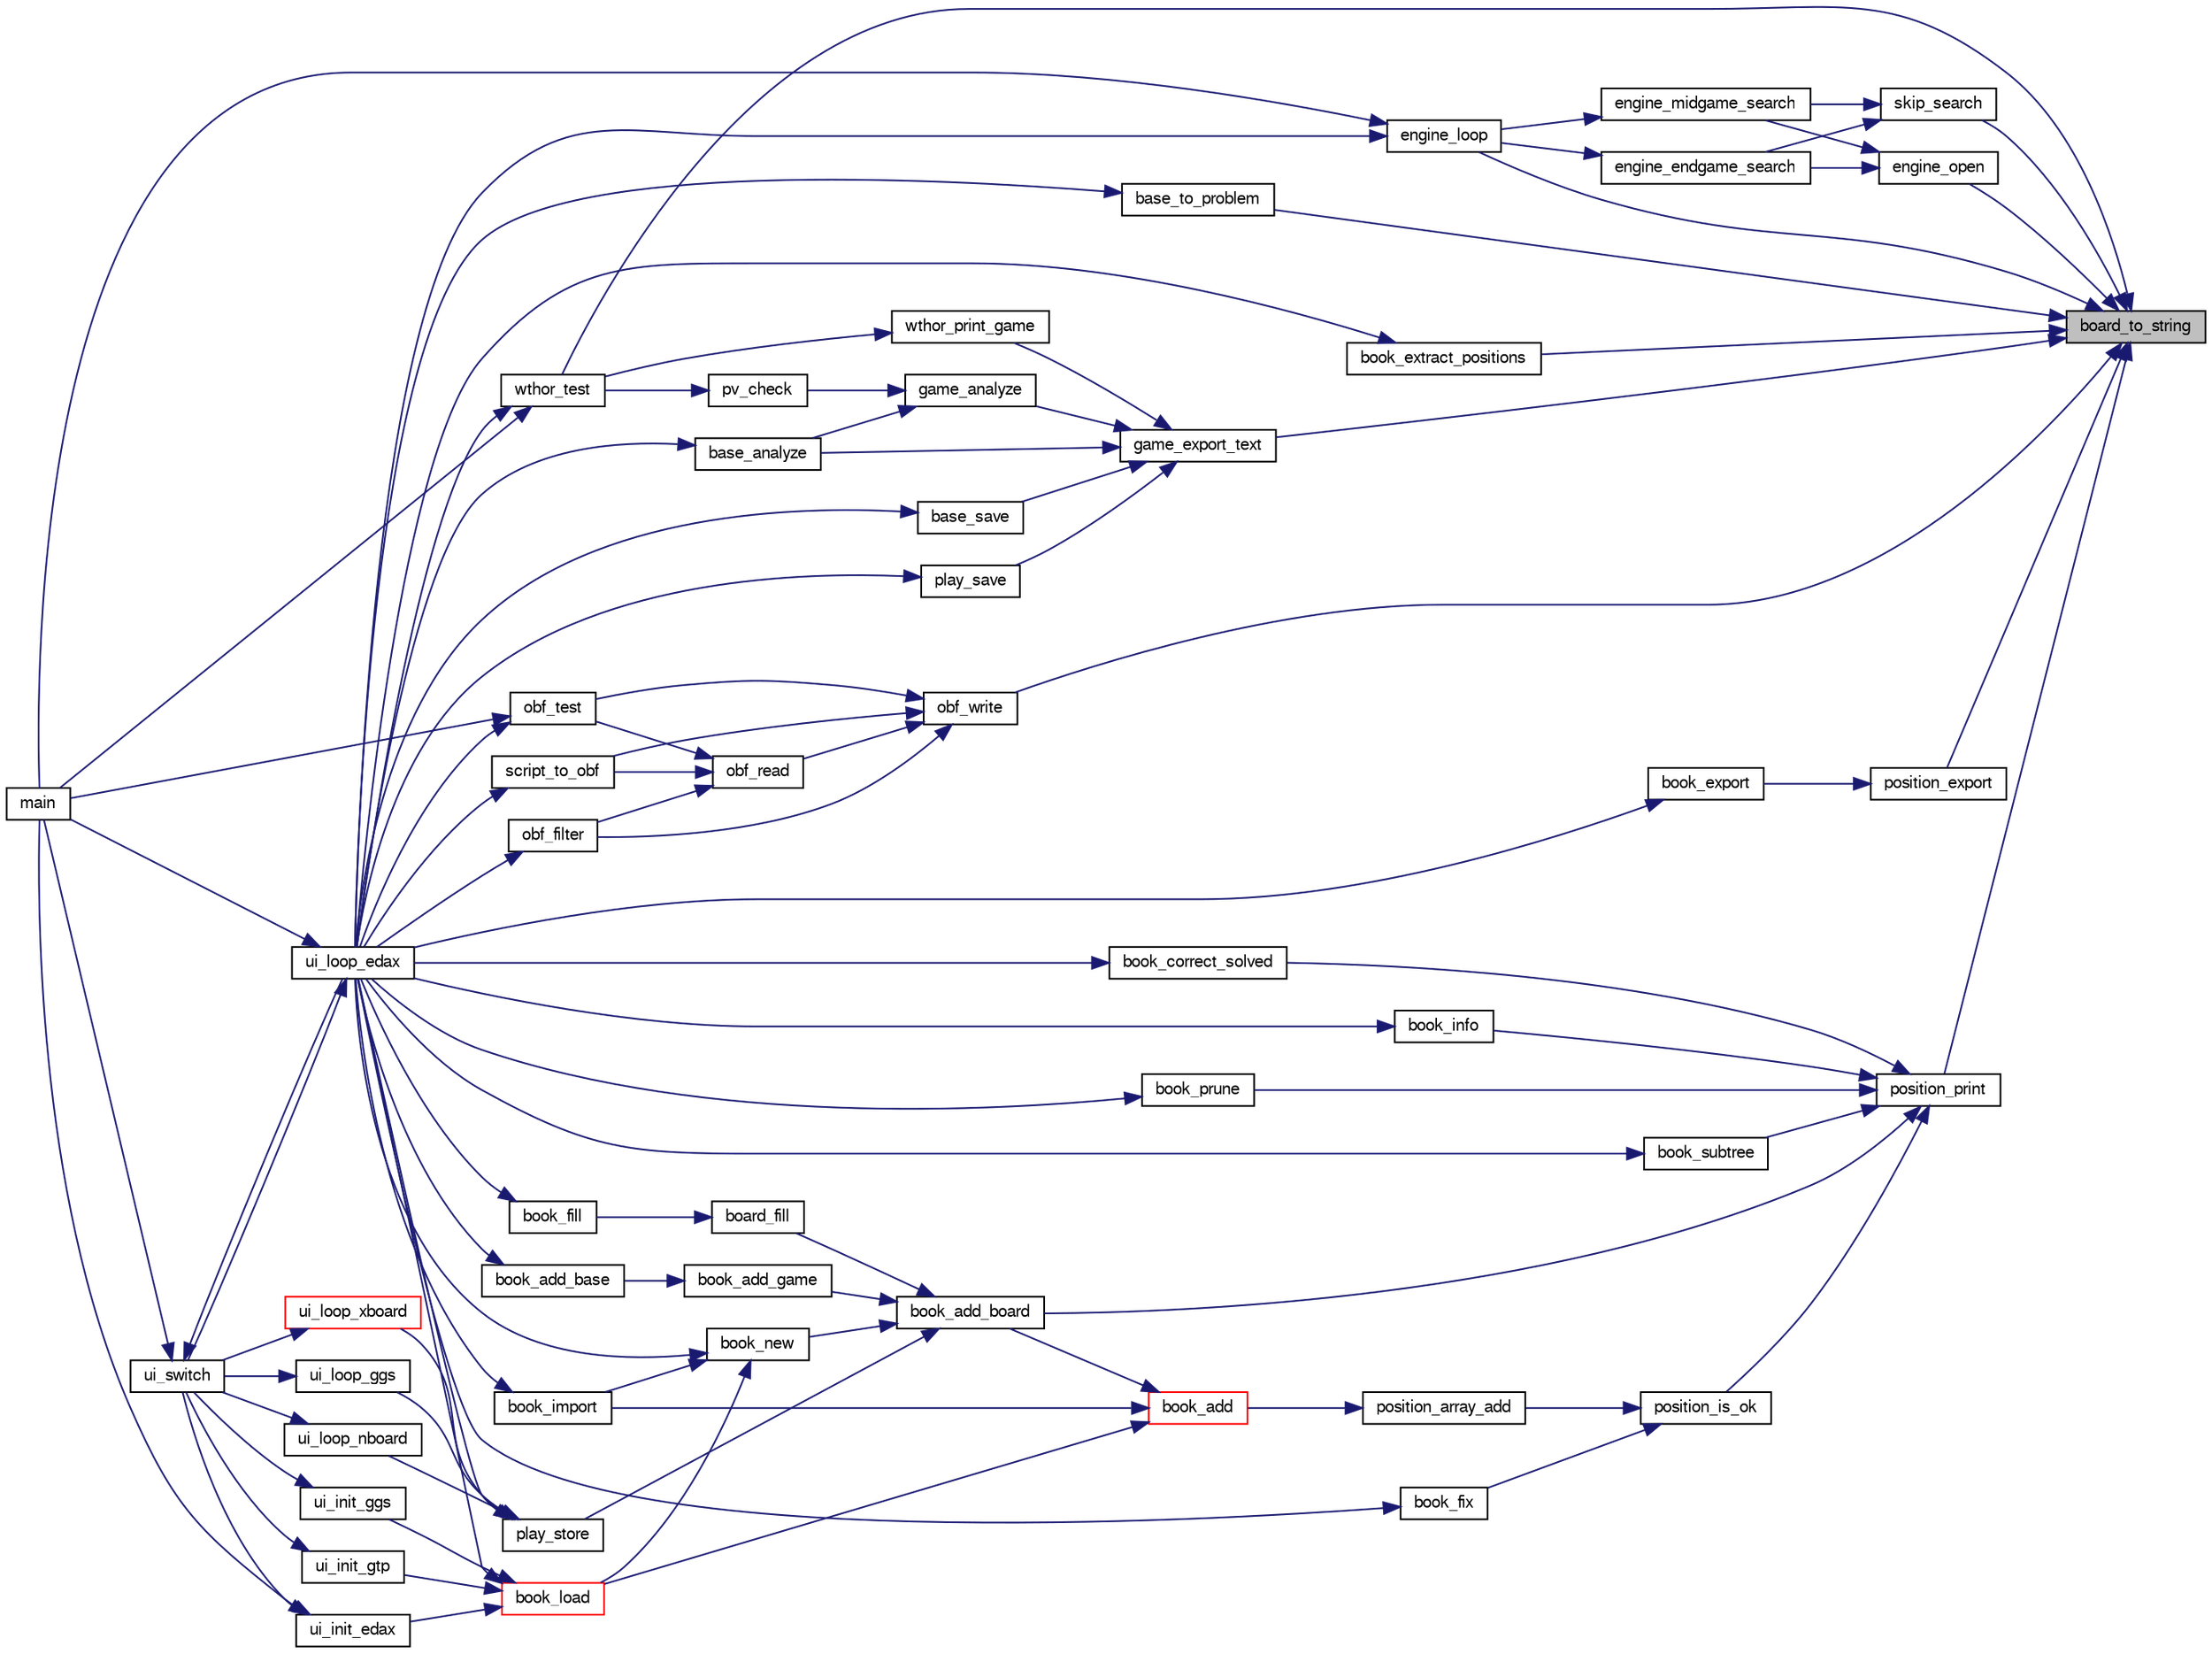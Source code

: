 digraph "board_to_string"
{
 // LATEX_PDF_SIZE
  bgcolor="transparent";
  edge [fontname="FreeSans",fontsize="10",labelfontname="FreeSans",labelfontsize="10"];
  node [fontname="FreeSans",fontsize="10",shape=record];
  rankdir="RL";
  Node1 [label="board_to_string",height=0.2,width=0.4,color="black", fillcolor="grey75", style="filled", fontcolor="black",tooltip="convert the to a compact string."];
  Node1 -> Node2 [dir="back",color="midnightblue",fontsize="10",style="solid",fontname="FreeSans"];
  Node2 [label="base_to_problem",height=0.2,width=0.4,color="black",URL="$base_8c.html#a11a466175031953258681eb35ff3676a",tooltip="Convert a game database to a set of problems."];
  Node2 -> Node3 [dir="back",color="midnightblue",fontsize="10",style="solid",fontname="FreeSans"];
  Node3 [label="ui_loop_edax",height=0.2,width=0.4,color="black",URL="$edax_8c.html#a2354b96c7688bae32bedb6203d672f50",tooltip="Loop event."];
  Node3 -> Node4 [dir="back",color="midnightblue",fontsize="10",style="solid",fontname="FreeSans"];
  Node4 [label="main",height=0.2,width=0.4,color="black",URL="$main_8c.html#a3c04138a5bfe5d72780bb7e82a18e627",tooltip="edax main function."];
  Node3 -> Node5 [dir="back",color="midnightblue",fontsize="10",style="solid",fontname="FreeSans"];
  Node5 [label="ui_switch",height=0.2,width=0.4,color="black",URL="$ui_8c.html#a4234d6b0fd690186ef0ec2fc2eba2d4d",tooltip="Switch between different User Interface."];
  Node5 -> Node4 [dir="back",color="midnightblue",fontsize="10",style="solid",fontname="FreeSans"];
  Node5 -> Node3 [dir="back",color="midnightblue",fontsize="10",style="solid",fontname="FreeSans"];
  Node1 -> Node6 [dir="back",color="midnightblue",fontsize="10",style="solid",fontname="FreeSans"];
  Node6 [label="book_extract_positions",height=0.2,width=0.4,color="black",URL="$book_8c.html#a0e747ea137315fed0a141a8b371c8960",tooltip="print a set of position."];
  Node6 -> Node3 [dir="back",color="midnightblue",fontsize="10",style="solid",fontname="FreeSans"];
  Node1 -> Node7 [dir="back",color="midnightblue",fontsize="10",style="solid",fontname="FreeSans"];
  Node7 [label="engine_loop",height=0.2,width=0.4,color="black",URL="$cassio_8c.html#a3c5b977358cdb105de103ac2c2829f01",tooltip="Loop event."];
  Node7 -> Node4 [dir="back",color="midnightblue",fontsize="10",style="solid",fontname="FreeSans"];
  Node7 -> Node3 [dir="back",color="midnightblue",fontsize="10",style="solid",fontname="FreeSans"];
  Node1 -> Node8 [dir="back",color="midnightblue",fontsize="10",style="solid",fontname="FreeSans"];
  Node8 [label="engine_open",height=0.2,width=0.4,color="black",URL="$cassio_8c.html#a9ff171085ccae4be6241cd583028adcf",tooltip="Open search engine."];
  Node8 -> Node9 [dir="back",color="midnightblue",fontsize="10",style="solid",fontname="FreeSans"];
  Node9 [label="engine_endgame_search",height=0.2,width=0.4,color="black",URL="$cassio_8c.html#a59118e647ced4f05560b431b30ad73b9",tooltip="Endgame search."];
  Node9 -> Node7 [dir="back",color="midnightblue",fontsize="10",style="solid",fontname="FreeSans"];
  Node8 -> Node10 [dir="back",color="midnightblue",fontsize="10",style="solid",fontname="FreeSans"];
  Node10 [label="engine_midgame_search",height=0.2,width=0.4,color="black",URL="$cassio_8c.html#a71ebe2bfb187238a48c94edd82cb3024",tooltip="Midgame search."];
  Node10 -> Node7 [dir="back",color="midnightblue",fontsize="10",style="solid",fontname="FreeSans"];
  Node1 -> Node11 [dir="back",color="midnightblue",fontsize="10",style="solid",fontname="FreeSans"];
  Node11 [label="game_export_text",height=0.2,width=0.4,color="black",URL="$game_8c.html#a62b6bc0719281a1beb368799478f8332",tooltip="Write a game to a text file."];
  Node11 -> Node12 [dir="back",color="midnightblue",fontsize="10",style="solid",fontname="FreeSans"];
  Node12 [label="base_analyze",height=0.2,width=0.4,color="black",URL="$base_8c.html#a130adf3915feeb8dd21edd8c715c220f",tooltip="Base analysis."];
  Node12 -> Node3 [dir="back",color="midnightblue",fontsize="10",style="solid",fontname="FreeSans"];
  Node11 -> Node13 [dir="back",color="midnightblue",fontsize="10",style="solid",fontname="FreeSans"];
  Node13 [label="base_save",height=0.2,width=0.4,color="black",URL="$base_8c.html#a290adf2a96f38b6d37874b1486027ec8",tooltip="Save a game database."];
  Node13 -> Node3 [dir="back",color="midnightblue",fontsize="10",style="solid",fontname="FreeSans"];
  Node11 -> Node14 [dir="back",color="midnightblue",fontsize="10",style="solid",fontname="FreeSans"];
  Node14 [label="game_analyze",height=0.2,width=0.4,color="black",URL="$game_8c.html#a17775ff0efa3d8592bed935dedb31a45",tooltip="Analyze an endgame."];
  Node14 -> Node12 [dir="back",color="midnightblue",fontsize="10",style="solid",fontname="FreeSans"];
  Node14 -> Node15 [dir="back",color="midnightblue",fontsize="10",style="solid",fontname="FreeSans"];
  Node15 [label="pv_check",height=0.2,width=0.4,color="black",URL="$base_8c.html#ae5fd96b2c5fc0853715832158d172eb0",tooltip="Verify that a PV does not contain errors."];
  Node15 -> Node16 [dir="back",color="midnightblue",fontsize="10",style="solid",fontname="FreeSans"];
  Node16 [label="wthor_test",height=0.2,width=0.4,color="black",URL="$base_8c.html#acd4aaf9717e79148da6c763b1c022016",tooltip="Test Search with a wthor base."];
  Node16 -> Node4 [dir="back",color="midnightblue",fontsize="10",style="solid",fontname="FreeSans"];
  Node16 -> Node3 [dir="back",color="midnightblue",fontsize="10",style="solid",fontname="FreeSans"];
  Node11 -> Node17 [dir="back",color="midnightblue",fontsize="10",style="solid",fontname="FreeSans"];
  Node17 [label="play_save",height=0.2,width=0.4,color="black",URL="$play_8c.html#a6bfab22913b749330068bde2bb80afa3",tooltip="Save a played game."];
  Node17 -> Node3 [dir="back",color="midnightblue",fontsize="10",style="solid",fontname="FreeSans"];
  Node11 -> Node18 [dir="back",color="midnightblue",fontsize="10",style="solid",fontname="FreeSans"];
  Node18 [label="wthor_print_game",height=0.2,width=0.4,color="black",URL="$base_8c.html#a8e5fad7957b25e222378c9704bef3593",tooltip="print a wthor game."];
  Node18 -> Node16 [dir="back",color="midnightblue",fontsize="10",style="solid",fontname="FreeSans"];
  Node1 -> Node19 [dir="back",color="midnightblue",fontsize="10",style="solid",fontname="FreeSans"];
  Node19 [label="obf_write",height=0.2,width=0.4,color="black",URL="$obftest_8c.html#a1045289ff8432fa7af781dca57c68d4c",tooltip="Write an OBF structure."];
  Node19 -> Node20 [dir="back",color="midnightblue",fontsize="10",style="solid",fontname="FreeSans"];
  Node20 [label="obf_filter",height=0.2,width=0.4,color="black",URL="$obftest_8c.html#a7782dc1dd1a76136a7220e27eb5b29c3",tooltip="Select hard position from an OBF file."];
  Node20 -> Node3 [dir="back",color="midnightblue",fontsize="10",style="solid",fontname="FreeSans"];
  Node19 -> Node21 [dir="back",color="midnightblue",fontsize="10",style="solid",fontname="FreeSans"];
  Node21 [label="obf_read",height=0.2,width=0.4,color="black",URL="$obftest_8c.html#ad0e1ab232d12c1548efa3445e9fc7051",tooltip="Read an OBF structure."];
  Node21 -> Node20 [dir="back",color="midnightblue",fontsize="10",style="solid",fontname="FreeSans"];
  Node21 -> Node22 [dir="back",color="midnightblue",fontsize="10",style="solid",fontname="FreeSans"];
  Node22 [label="obf_test",height=0.2,width=0.4,color="black",URL="$obftest_8c.html#af8974909ba686b74a0620bdcc7ef5f81",tooltip="Test an OBF file."];
  Node22 -> Node4 [dir="back",color="midnightblue",fontsize="10",style="solid",fontname="FreeSans"];
  Node22 -> Node3 [dir="back",color="midnightblue",fontsize="10",style="solid",fontname="FreeSans"];
  Node21 -> Node23 [dir="back",color="midnightblue",fontsize="10",style="solid",fontname="FreeSans"];
  Node23 [label="script_to_obf",height=0.2,width=0.4,color="black",URL="$obftest_8c.html#ad1bc6f7d32d2b1775f5e91f2d2e0f8b8",tooltip="Build an OBF file from a Script file."];
  Node23 -> Node3 [dir="back",color="midnightblue",fontsize="10",style="solid",fontname="FreeSans"];
  Node19 -> Node22 [dir="back",color="midnightblue",fontsize="10",style="solid",fontname="FreeSans"];
  Node19 -> Node23 [dir="back",color="midnightblue",fontsize="10",style="solid",fontname="FreeSans"];
  Node1 -> Node24 [dir="back",color="midnightblue",fontsize="10",style="solid",fontname="FreeSans"];
  Node24 [label="position_export",height=0.2,width=0.4,color="black",URL="$book_8c.html#a23e6bb5a1180bb2603a0af6a1b645d15",tooltip="write a position."];
  Node24 -> Node25 [dir="back",color="midnightblue",fontsize="10",style="solid",fontname="FreeSans"];
  Node25 [label="book_export",height=0.2,width=0.4,color="black",URL="$book_8c.html#a8070e8ebbf13e4e0718933512e845b9b",tooltip="Export an opening book."];
  Node25 -> Node3 [dir="back",color="midnightblue",fontsize="10",style="solid",fontname="FreeSans"];
  Node1 -> Node26 [dir="back",color="midnightblue",fontsize="10",style="solid",fontname="FreeSans"];
  Node26 [label="position_print",height=0.2,width=0.4,color="black",URL="$book_8c.html#a804457298fe82d9bbfb92588288aa406",tooltip="print a position in a compact but readable format."];
  Node26 -> Node27 [dir="back",color="midnightblue",fontsize="10",style="solid",fontname="FreeSans"];
  Node27 [label="book_add_board",height=0.2,width=0.4,color="black",URL="$book_8c.html#a429dbc3a206062b05e0e9da5f6fd8452",tooltip="Add a position."];
  Node27 -> Node28 [dir="back",color="midnightblue",fontsize="10",style="solid",fontname="FreeSans"];
  Node28 [label="board_fill",height=0.2,width=0.4,color="black",URL="$book_8c.html#abdce4d74200559a64a4a498f952cfe96",tooltip="Fill the opening book."];
  Node28 -> Node29 [dir="back",color="midnightblue",fontsize="10",style="solid",fontname="FreeSans"];
  Node29 [label="book_fill",height=0.2,width=0.4,color="black",URL="$book_8c.html#a8b077347609455ad7b3647212dde9cff",tooltip="Fill a book."];
  Node29 -> Node3 [dir="back",color="midnightblue",fontsize="10",style="solid",fontname="FreeSans"];
  Node27 -> Node30 [dir="back",color="midnightblue",fontsize="10",style="solid",fontname="FreeSans"];
  Node30 [label="book_add_game",height=0.2,width=0.4,color="black",URL="$book_8c.html#aea8461bde1df7dad3d55f9589c1ed586",tooltip="Add positions from a game."];
  Node30 -> Node31 [dir="back",color="midnightblue",fontsize="10",style="solid",fontname="FreeSans"];
  Node31 [label="book_add_base",height=0.2,width=0.4,color="black",URL="$book_8c.html#af1d5717ff0e5c8adb16ec5f86197cc33",tooltip="Add positions from a game database."];
  Node31 -> Node3 [dir="back",color="midnightblue",fontsize="10",style="solid",fontname="FreeSans"];
  Node27 -> Node32 [dir="back",color="midnightblue",fontsize="10",style="solid",fontname="FreeSans"];
  Node32 [label="book_new",height=0.2,width=0.4,color="black",URL="$book_8c.html#ad5b3cab81d4692d626c6f7c6d9de87e5",tooltip="Create a new opening book."];
  Node32 -> Node33 [dir="back",color="midnightblue",fontsize="10",style="solid",fontname="FreeSans"];
  Node33 [label="book_import",height=0.2,width=0.4,color="black",URL="$book_8c.html#a4712b08434258f4d8d8808cc6ce94914",tooltip="Import an opening book."];
  Node33 -> Node3 [dir="back",color="midnightblue",fontsize="10",style="solid",fontname="FreeSans"];
  Node32 -> Node34 [dir="back",color="midnightblue",fontsize="10",style="solid",fontname="FreeSans"];
  Node34 [label="book_load",height=0.2,width=0.4,color="red",URL="$book_8c.html#ae4908276236d3d01b1368df695396207",tooltip="Load the opening book."];
  Node34 -> Node35 [dir="back",color="midnightblue",fontsize="10",style="solid",fontname="FreeSans"];
  Node35 [label="ui_init_edax",height=0.2,width=0.4,color="black",URL="$edax_8c.html#a81c315385e722ec80548a441fb48f2d1",tooltip="initialize edax protocol."];
  Node35 -> Node4 [dir="back",color="midnightblue",fontsize="10",style="solid",fontname="FreeSans"];
  Node35 -> Node5 [dir="back",color="midnightblue",fontsize="10",style="solid",fontname="FreeSans"];
  Node34 -> Node36 [dir="back",color="midnightblue",fontsize="10",style="solid",fontname="FreeSans"];
  Node36 [label="ui_init_ggs",height=0.2,width=0.4,color="black",URL="$ggs_8c.html#aca24423d5b56d3910b76408a0f9712f7",tooltip="ui_init_ggs"];
  Node36 -> Node5 [dir="back",color="midnightblue",fontsize="10",style="solid",fontname="FreeSans"];
  Node34 -> Node37 [dir="back",color="midnightblue",fontsize="10",style="solid",fontname="FreeSans"];
  Node37 [label="ui_init_gtp",height=0.2,width=0.4,color="black",URL="$gtp_8c.html#a7b42dec8ff972c87d5daee524f7e1cc1",tooltip="initialize edax protocol"];
  Node37 -> Node5 [dir="back",color="midnightblue",fontsize="10",style="solid",fontname="FreeSans"];
  Node34 -> Node3 [dir="back",color="midnightblue",fontsize="10",style="solid",fontname="FreeSans"];
  Node32 -> Node3 [dir="back",color="midnightblue",fontsize="10",style="solid",fontname="FreeSans"];
  Node27 -> Node40 [dir="back",color="midnightblue",fontsize="10",style="solid",fontname="FreeSans"];
  Node40 [label="play_store",height=0.2,width=0.4,color="black",URL="$play_8c.html#a050579c3f94a2d5990bc186369ad7980",tooltip="store the game into the opening book"];
  Node40 -> Node3 [dir="back",color="midnightblue",fontsize="10",style="solid",fontname="FreeSans"];
  Node40 -> Node41 [dir="back",color="midnightblue",fontsize="10",style="solid",fontname="FreeSans"];
  Node41 [label="ui_loop_ggs",height=0.2,width=0.4,color="black",URL="$ggs_8c.html#a245d5c8f964506584b8d505c7305eb94",tooltip="ui_loop_ggs"];
  Node41 -> Node5 [dir="back",color="midnightblue",fontsize="10",style="solid",fontname="FreeSans"];
  Node40 -> Node42 [dir="back",color="midnightblue",fontsize="10",style="solid",fontname="FreeSans"];
  Node42 [label="ui_loop_nboard",height=0.2,width=0.4,color="black",URL="$nboard_8c.html#a13ec69450a157e8cbf526b11d1a27be6",tooltip="Loop event."];
  Node42 -> Node5 [dir="back",color="midnightblue",fontsize="10",style="solid",fontname="FreeSans"];
  Node40 -> Node43 [dir="back",color="midnightblue",fontsize="10",style="solid",fontname="FreeSans"];
  Node43 [label="ui_loop_xboard",height=0.2,width=0.4,color="red",URL="$ui_8h.html#af80ec70d3d08eb4c17c84d3997aaba0f",tooltip="Loop event."];
  Node43 -> Node5 [dir="back",color="midnightblue",fontsize="10",style="solid",fontname="FreeSans"];
  Node26 -> Node45 [dir="back",color="midnightblue",fontsize="10",style="solid",fontname="FreeSans"];
  Node45 [label="book_correct_solved",height=0.2,width=0.4,color="black",URL="$book_8c.html#a5d47bbd4e02ae5c77348337d33a5a5d1",tooltip="Correct wrong solved score in the book."];
  Node45 -> Node3 [dir="back",color="midnightblue",fontsize="10",style="solid",fontname="FreeSans"];
  Node26 -> Node46 [dir="back",color="midnightblue",fontsize="10",style="solid",fontname="FreeSans"];
  Node46 [label="book_info",height=0.2,width=0.4,color="black",URL="$book_8c.html#a5a7d12d4c9277785d0e8781e92262ed2",tooltip="display some book's informations."];
  Node46 -> Node3 [dir="back",color="midnightblue",fontsize="10",style="solid",fontname="FreeSans"];
  Node26 -> Node47 [dir="back",color="midnightblue",fontsize="10",style="solid",fontname="FreeSans"];
  Node47 [label="book_prune",height=0.2,width=0.4,color="black",URL="$book_8c.html#ab50384fa046cdc1e2c4b160aef84cf6a",tooltip="Prune a book."];
  Node47 -> Node3 [dir="back",color="midnightblue",fontsize="10",style="solid",fontname="FreeSans"];
  Node26 -> Node48 [dir="back",color="midnightblue",fontsize="10",style="solid",fontname="FreeSans"];
  Node48 [label="book_subtree",height=0.2,width=0.4,color="black",URL="$book_8c.html#a54e2a9a31eaf5be229ebfb49e200065b",tooltip="Prune a book."];
  Node48 -> Node3 [dir="back",color="midnightblue",fontsize="10",style="solid",fontname="FreeSans"];
  Node26 -> Node49 [dir="back",color="midnightblue",fontsize="10",style="solid",fontname="FreeSans"];
  Node49 [label="position_is_ok",height=0.2,width=0.4,color="black",URL="$book_8c.html#a72ebb0fd09a7722748b1a0c46f42312e",tooltip="Check if position is ok or need fixing."];
  Node49 -> Node50 [dir="back",color="midnightblue",fontsize="10",style="solid",fontname="FreeSans"];
  Node50 [label="book_fix",height=0.2,width=0.4,color="black",URL="$book_8c.html#aa2ad325e4b8a91c0c2022f74ae16365e",tooltip="Fix a book."];
  Node50 -> Node3 [dir="back",color="midnightblue",fontsize="10",style="solid",fontname="FreeSans"];
  Node49 -> Node51 [dir="back",color="midnightblue",fontsize="10",style="solid",fontname="FreeSans"];
  Node51 [label="position_array_add",height=0.2,width=0.4,color="black",URL="$book_8c.html#a33dd65578cee2bb82c44f6b5bcc7ca70",tooltip="Add a position to the array."];
  Node51 -> Node52 [dir="back",color="midnightblue",fontsize="10",style="solid",fontname="FreeSans"];
  Node52 [label="book_add",height=0.2,width=0.4,color="red",URL="$book_8c.html#a7599271392bdcf62052bcd8f4e9283e7",tooltip="Add a position to the book."];
  Node52 -> Node27 [dir="back",color="midnightblue",fontsize="10",style="solid",fontname="FreeSans"];
  Node52 -> Node33 [dir="back",color="midnightblue",fontsize="10",style="solid",fontname="FreeSans"];
  Node52 -> Node34 [dir="back",color="midnightblue",fontsize="10",style="solid",fontname="FreeSans"];
  Node1 -> Node59 [dir="back",color="midnightblue",fontsize="10",style="solid",fontname="FreeSans"];
  Node59 [label="skip_search",height=0.2,width=0.4,color="black",URL="$cassio_8c.html#a9d4678777a6a7d2828934b2c8f0dc182",tooltip="Check if a search has already been done here."];
  Node59 -> Node9 [dir="back",color="midnightblue",fontsize="10",style="solid",fontname="FreeSans"];
  Node59 -> Node10 [dir="back",color="midnightblue",fontsize="10",style="solid",fontname="FreeSans"];
  Node1 -> Node16 [dir="back",color="midnightblue",fontsize="10",style="solid",fontname="FreeSans"];
}
